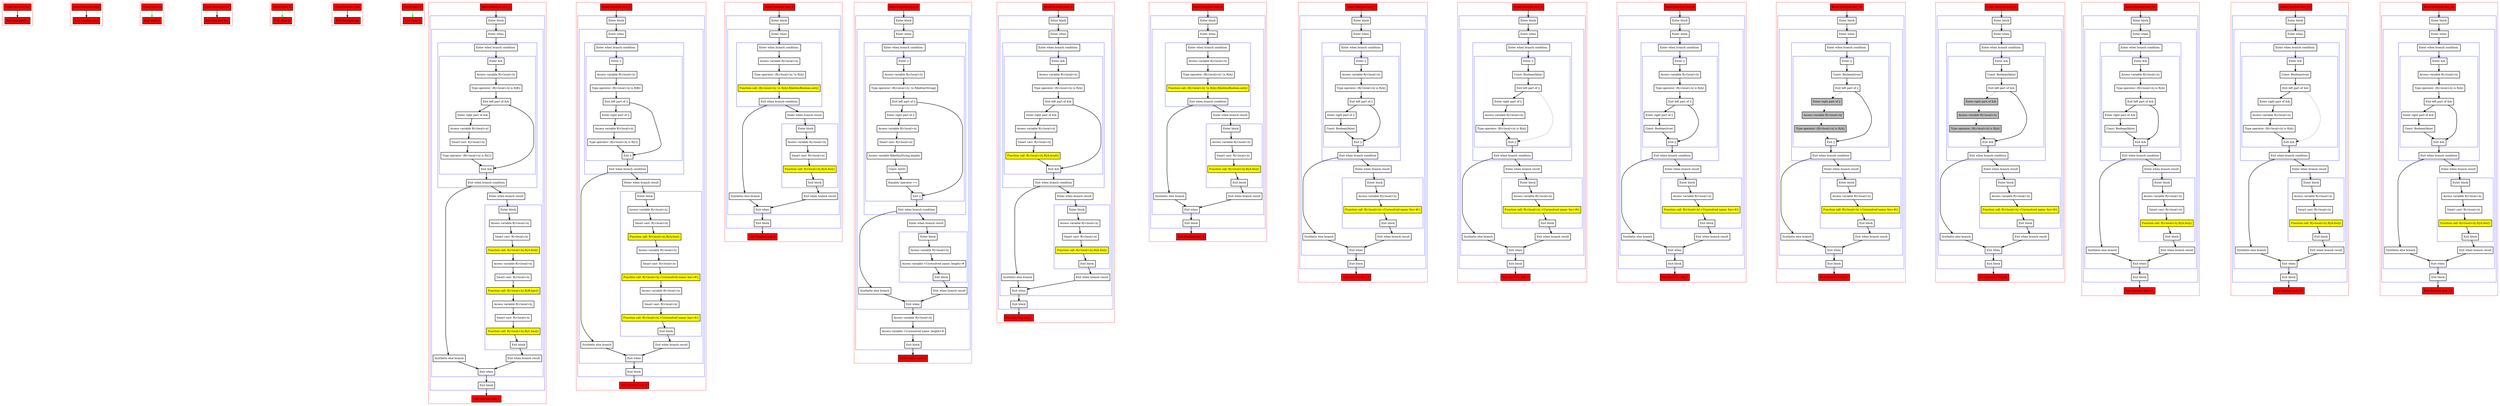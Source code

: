 digraph booleanOperators_kt {
    graph [nodesep=3]
    node [shape=box penwidth=2]
    edge [penwidth=2]

    subgraph cluster_0 {
        color=red
        0 [label="Enter function foo" style="filled" fillcolor=red];
        1 [label="Exit function foo" style="filled" fillcolor=red];
    }
    0 -> {1};

    subgraph cluster_1 {
        color=red
        2 [label="Enter function bool" style="filled" fillcolor=red];
        3 [label="Exit function bool" style="filled" fillcolor=red];
    }
    2 -> {3};

    subgraph cluster_2 {
        color=red
        4 [label="Enter class A" style="filled" fillcolor=red];
        5 [label="Exit class A" style="filled" fillcolor=red];
    }
    4 -> {5} [color=green];

    subgraph cluster_3 {
        color=red
        6 [label="Enter function bar" style="filled" fillcolor=red];
        7 [label="Exit function bar" style="filled" fillcolor=red];
    }
    6 -> {7};

    subgraph cluster_4 {
        color=red
        8 [label="Enter class B" style="filled" fillcolor=red];
        9 [label="Exit class B" style="filled" fillcolor=red];
    }
    8 -> {9} [color=green];

    subgraph cluster_5 {
        color=red
        10 [label="Enter function baz" style="filled" fillcolor=red];
        11 [label="Exit function baz" style="filled" fillcolor=red];
    }
    10 -> {11};

    subgraph cluster_6 {
        color=red
        12 [label="Enter class C" style="filled" fillcolor=red];
        13 [label="Exit class C" style="filled" fillcolor=red];
    }
    12 -> {13} [color=green];

    subgraph cluster_7 {
        color=red
        14 [label="Enter function test_1" style="filled" fillcolor=red];
        subgraph cluster_8 {
            color=blue
            15 [label="Enter block"];
            subgraph cluster_9 {
                color=blue
                16 [label="Enter when"];
                subgraph cluster_10 {
                    color=blue
                    17 [label="Enter when branch condition "];
                    subgraph cluster_11 {
                        color=blue
                        18 [label="Enter &&"];
                        19 [label="Access variable R|<local>/x|"];
                        20 [label="Type operator: (R|<local>/x| is R|B|)"];
                        21 [label="Exit left part of &&"];
                        22 [label="Enter right part of &&"];
                        23 [label="Access variable R|<local>/x|"];
                        24 [label="Smart cast: R|<local>/x|"];
                        25 [label="Type operator: (R|<local>/x| is R|C|)"];
                        26 [label="Exit &&"];
                    }
                    27 [label="Exit when branch condition"];
                }
                28 [label="Synthetic else branch"];
                29 [label="Enter when branch result"];
                subgraph cluster_12 {
                    color=blue
                    30 [label="Enter block"];
                    31 [label="Access variable R|<local>/x|"];
                    32 [label="Smart cast: R|<local>/x|"];
                    33 [label="Function call: R|<local>/x|.R|/A.foo|()" style="filled" fillcolor=yellow];
                    34 [label="Access variable R|<local>/x|"];
                    35 [label="Smart cast: R|<local>/x|"];
                    36 [label="Function call: R|<local>/x|.R|/B.bar|()" style="filled" fillcolor=yellow];
                    37 [label="Access variable R|<local>/x|"];
                    38 [label="Smart cast: R|<local>/x|"];
                    39 [label="Function call: R|<local>/x|.R|/C.baz|()" style="filled" fillcolor=yellow];
                    40 [label="Exit block"];
                }
                41 [label="Exit when branch result"];
                42 [label="Exit when"];
            }
            43 [label="Exit block"];
        }
        44 [label="Exit function test_1" style="filled" fillcolor=red];
    }
    14 -> {15};
    15 -> {16};
    16 -> {17};
    17 -> {18};
    18 -> {19};
    19 -> {20};
    20 -> {21};
    21 -> {26 22};
    22 -> {23};
    23 -> {24};
    24 -> {25};
    25 -> {26};
    26 -> {27};
    27 -> {29 28};
    28 -> {42};
    29 -> {30};
    30 -> {31};
    31 -> {32};
    32 -> {33};
    33 -> {34};
    34 -> {35};
    35 -> {36};
    36 -> {37};
    37 -> {38};
    38 -> {39};
    39 -> {40};
    40 -> {41};
    41 -> {42};
    42 -> {43};
    43 -> {44};

    subgraph cluster_13 {
        color=red
        45 [label="Enter function test_2" style="filled" fillcolor=red];
        subgraph cluster_14 {
            color=blue
            46 [label="Enter block"];
            subgraph cluster_15 {
                color=blue
                47 [label="Enter when"];
                subgraph cluster_16 {
                    color=blue
                    48 [label="Enter when branch condition "];
                    subgraph cluster_17 {
                        color=blue
                        49 [label="Enter ||"];
                        50 [label="Access variable R|<local>/x|"];
                        51 [label="Type operator: (R|<local>/x| is R|B|)"];
                        52 [label="Exit left part of ||"];
                        53 [label="Enter right part of ||"];
                        54 [label="Access variable R|<local>/x|"];
                        55 [label="Type operator: (R|<local>/x| is R|C|)"];
                        56 [label="Exit ||"];
                    }
                    57 [label="Exit when branch condition"];
                }
                58 [label="Synthetic else branch"];
                59 [label="Enter when branch result"];
                subgraph cluster_18 {
                    color=blue
                    60 [label="Enter block"];
                    61 [label="Access variable R|<local>/x|"];
                    62 [label="Smart cast: R|<local>/x|"];
                    63 [label="Function call: R|<local>/x|.R|/A.foo|()" style="filled" fillcolor=yellow];
                    64 [label="Access variable R|<local>/x|"];
                    65 [label="Smart cast: R|<local>/x|"];
                    66 [label="Function call: R|<local>/x|.<Unresolved name: bar>#()" style="filled" fillcolor=yellow];
                    67 [label="Access variable R|<local>/x|"];
                    68 [label="Smart cast: R|<local>/x|"];
                    69 [label="Function call: R|<local>/x|.<Unresolved name: baz>#()" style="filled" fillcolor=yellow];
                    70 [label="Exit block"];
                }
                71 [label="Exit when branch result"];
                72 [label="Exit when"];
            }
            73 [label="Exit block"];
        }
        74 [label="Exit function test_2" style="filled" fillcolor=red];
    }
    45 -> {46};
    46 -> {47};
    47 -> {48};
    48 -> {49};
    49 -> {50};
    50 -> {51};
    51 -> {52};
    52 -> {56 53};
    53 -> {54};
    54 -> {55};
    55 -> {56};
    56 -> {57};
    57 -> {59 58};
    58 -> {72};
    59 -> {60};
    60 -> {61};
    61 -> {62};
    62 -> {63};
    63 -> {64};
    64 -> {65};
    65 -> {66};
    66 -> {67};
    67 -> {68};
    68 -> {69};
    69 -> {70};
    70 -> {71};
    71 -> {72};
    72 -> {73};
    73 -> {74};

    subgraph cluster_19 {
        color=red
        75 [label="Enter function test_3" style="filled" fillcolor=red];
        subgraph cluster_20 {
            color=blue
            76 [label="Enter block"];
            subgraph cluster_21 {
                color=blue
                77 [label="Enter when"];
                subgraph cluster_22 {
                    color=blue
                    78 [label="Enter when branch condition "];
                    79 [label="Access variable R|<local>/x|"];
                    80 [label="Type operator: (R|<local>/x| !is R|A|)"];
                    81 [label="Function call: (R|<local>/x| !is R|A|).R|kotlin/Boolean.not|()" style="filled" fillcolor=yellow];
                    82 [label="Exit when branch condition"];
                }
                83 [label="Synthetic else branch"];
                84 [label="Enter when branch result"];
                subgraph cluster_23 {
                    color=blue
                    85 [label="Enter block"];
                    86 [label="Access variable R|<local>/x|"];
                    87 [label="Smart cast: R|<local>/x|"];
                    88 [label="Function call: R|<local>/x|.R|/A.foo|()" style="filled" fillcolor=yellow];
                    89 [label="Exit block"];
                }
                90 [label="Exit when branch result"];
                91 [label="Exit when"];
            }
            92 [label="Exit block"];
        }
        93 [label="Exit function test_3" style="filled" fillcolor=red];
    }
    75 -> {76};
    76 -> {77};
    77 -> {78};
    78 -> {79};
    79 -> {80};
    80 -> {81};
    81 -> {82};
    82 -> {84 83};
    83 -> {91};
    84 -> {85};
    85 -> {86};
    86 -> {87};
    87 -> {88};
    88 -> {89};
    89 -> {90};
    90 -> {91};
    91 -> {92};
    92 -> {93};

    subgraph cluster_24 {
        color=red
        94 [label="Enter function test_4" style="filled" fillcolor=red];
        subgraph cluster_25 {
            color=blue
            95 [label="Enter block"];
            subgraph cluster_26 {
                color=blue
                96 [label="Enter when"];
                subgraph cluster_27 {
                    color=blue
                    97 [label="Enter when branch condition "];
                    subgraph cluster_28 {
                        color=blue
                        98 [label="Enter ||"];
                        99 [label="Access variable R|<local>/x|"];
                        100 [label="Type operator: (R|<local>/x| !is R|kotlin/String|)"];
                        101 [label="Exit left part of ||"];
                        102 [label="Enter right part of ||"];
                        103 [label="Access variable R|<local>/x|"];
                        104 [label="Smart cast: R|<local>/x|"];
                        105 [label="Access variable R|kotlin/String.length|"];
                        106 [label="Const: Int(0)"];
                        107 [label="Equality operator =="];
                        108 [label="Exit ||"];
                    }
                    109 [label="Exit when branch condition"];
                }
                110 [label="Synthetic else branch"];
                111 [label="Enter when branch result"];
                subgraph cluster_29 {
                    color=blue
                    112 [label="Enter block"];
                    113 [label="Access variable R|<local>/x|"];
                    114 [label="Access variable <Unresolved name: length>#"];
                    115 [label="Exit block"];
                }
                116 [label="Exit when branch result"];
                117 [label="Exit when"];
            }
            118 [label="Access variable R|<local>/x|"];
            119 [label="Access variable <Unresolved name: length>#"];
            120 [label="Exit block"];
        }
        121 [label="Exit function test_4" style="filled" fillcolor=red];
    }
    94 -> {95};
    95 -> {96};
    96 -> {97};
    97 -> {98};
    98 -> {99};
    99 -> {100};
    100 -> {101};
    101 -> {108 102};
    102 -> {103};
    103 -> {104};
    104 -> {105};
    105 -> {106};
    106 -> {107};
    107 -> {108};
    108 -> {109};
    109 -> {111 110};
    110 -> {117};
    111 -> {112};
    112 -> {113};
    113 -> {114};
    114 -> {115};
    115 -> {116};
    116 -> {117};
    117 -> {118};
    118 -> {119};
    119 -> {120};
    120 -> {121};

    subgraph cluster_30 {
        color=red
        122 [label="Enter function test_5" style="filled" fillcolor=red];
        subgraph cluster_31 {
            color=blue
            123 [label="Enter block"];
            subgraph cluster_32 {
                color=blue
                124 [label="Enter when"];
                subgraph cluster_33 {
                    color=blue
                    125 [label="Enter when branch condition "];
                    subgraph cluster_34 {
                        color=blue
                        126 [label="Enter &&"];
                        127 [label="Access variable R|<local>/x|"];
                        128 [label="Type operator: (R|<local>/x| is R|A|)"];
                        129 [label="Exit left part of &&"];
                        130 [label="Enter right part of &&"];
                        131 [label="Access variable R|<local>/x|"];
                        132 [label="Smart cast: R|<local>/x|"];
                        133 [label="Function call: R|<local>/x|.R|/A.bool|()" style="filled" fillcolor=yellow];
                        134 [label="Exit &&"];
                    }
                    135 [label="Exit when branch condition"];
                }
                136 [label="Synthetic else branch"];
                137 [label="Enter when branch result"];
                subgraph cluster_35 {
                    color=blue
                    138 [label="Enter block"];
                    139 [label="Access variable R|<local>/x|"];
                    140 [label="Smart cast: R|<local>/x|"];
                    141 [label="Function call: R|<local>/x|.R|/A.foo|()" style="filled" fillcolor=yellow];
                    142 [label="Exit block"];
                }
                143 [label="Exit when branch result"];
                144 [label="Exit when"];
            }
            145 [label="Exit block"];
        }
        146 [label="Exit function test_5" style="filled" fillcolor=red];
    }
    122 -> {123};
    123 -> {124};
    124 -> {125};
    125 -> {126};
    126 -> {127};
    127 -> {128};
    128 -> {129};
    129 -> {134 130};
    130 -> {131};
    131 -> {132};
    132 -> {133};
    133 -> {134};
    134 -> {135};
    135 -> {137 136};
    136 -> {144};
    137 -> {138};
    138 -> {139};
    139 -> {140};
    140 -> {141};
    141 -> {142};
    142 -> {143};
    143 -> {144};
    144 -> {145};
    145 -> {146};

    subgraph cluster_36 {
        color=red
        147 [label="Enter function test_6" style="filled" fillcolor=red];
        subgraph cluster_37 {
            color=blue
            148 [label="Enter block"];
            subgraph cluster_38 {
                color=blue
                149 [label="Enter when"];
                subgraph cluster_39 {
                    color=blue
                    150 [label="Enter when branch condition "];
                    151 [label="Access variable R|<local>/x|"];
                    152 [label="Type operator: (R|<local>/x| !is R|A|)"];
                    153 [label="Function call: (R|<local>/x| !is R|A|).R|kotlin/Boolean.not|()" style="filled" fillcolor=yellow];
                    154 [label="Exit when branch condition"];
                }
                155 [label="Synthetic else branch"];
                156 [label="Enter when branch result"];
                subgraph cluster_40 {
                    color=blue
                    157 [label="Enter block"];
                    158 [label="Access variable R|<local>/x|"];
                    159 [label="Smart cast: R|<local>/x|"];
                    160 [label="Function call: R|<local>/x|.R|/A.foo|()" style="filled" fillcolor=yellow];
                    161 [label="Exit block"];
                }
                162 [label="Exit when branch result"];
                163 [label="Exit when"];
            }
            164 [label="Exit block"];
        }
        165 [label="Exit function test_6" style="filled" fillcolor=red];
    }
    147 -> {148};
    148 -> {149};
    149 -> {150};
    150 -> {151};
    151 -> {152};
    152 -> {153};
    153 -> {154};
    154 -> {156 155};
    155 -> {163};
    156 -> {157};
    157 -> {158};
    158 -> {159};
    159 -> {160};
    160 -> {161};
    161 -> {162};
    162 -> {163};
    163 -> {164};
    164 -> {165};

    subgraph cluster_41 {
        color=red
        166 [label="Enter function test_7" style="filled" fillcolor=red];
        subgraph cluster_42 {
            color=blue
            167 [label="Enter block"];
            subgraph cluster_43 {
                color=blue
                168 [label="Enter when"];
                subgraph cluster_44 {
                    color=blue
                    169 [label="Enter when branch condition "];
                    subgraph cluster_45 {
                        color=blue
                        170 [label="Enter ||"];
                        171 [label="Access variable R|<local>/x|"];
                        172 [label="Type operator: (R|<local>/x| is R|A|)"];
                        173 [label="Exit left part of ||"];
                        174 [label="Enter right part of ||"];
                        175 [label="Const: Boolean(false)"];
                        176 [label="Exit ||"];
                    }
                    177 [label="Exit when branch condition"];
                }
                178 [label="Synthetic else branch"];
                179 [label="Enter when branch result"];
                subgraph cluster_46 {
                    color=blue
                    180 [label="Enter block"];
                    181 [label="Access variable R|<local>/x|"];
                    182 [label="Function call: R|<local>/x|.<Unresolved name: foo>#()" style="filled" fillcolor=yellow];
                    183 [label="Exit block"];
                }
                184 [label="Exit when branch result"];
                185 [label="Exit when"];
            }
            186 [label="Exit block"];
        }
        187 [label="Exit function test_7" style="filled" fillcolor=red];
    }
    166 -> {167};
    167 -> {168};
    168 -> {169};
    169 -> {170};
    170 -> {171};
    171 -> {172};
    172 -> {173};
    173 -> {176 174};
    174 -> {175};
    175 -> {176};
    176 -> {177};
    177 -> {179 178};
    178 -> {185};
    179 -> {180};
    180 -> {181};
    181 -> {182};
    182 -> {183};
    183 -> {184};
    184 -> {185};
    185 -> {186};
    186 -> {187};

    subgraph cluster_47 {
        color=red
        188 [label="Enter function test_8" style="filled" fillcolor=red];
        subgraph cluster_48 {
            color=blue
            189 [label="Enter block"];
            subgraph cluster_49 {
                color=blue
                190 [label="Enter when"];
                subgraph cluster_50 {
                    color=blue
                    191 [label="Enter when branch condition "];
                    subgraph cluster_51 {
                        color=blue
                        192 [label="Enter ||"];
                        193 [label="Const: Boolean(false)"];
                        194 [label="Exit left part of ||"];
                        195 [label="Enter right part of ||"];
                        196 [label="Access variable R|<local>/x|"];
                        197 [label="Type operator: (R|<local>/x| is R|A|)"];
                        198 [label="Exit ||"];
                    }
                    199 [label="Exit when branch condition"];
                }
                200 [label="Synthetic else branch"];
                201 [label="Enter when branch result"];
                subgraph cluster_52 {
                    color=blue
                    202 [label="Enter block"];
                    203 [label="Access variable R|<local>/x|"];
                    204 [label="Function call: R|<local>/x|.<Unresolved name: foo>#()" style="filled" fillcolor=yellow];
                    205 [label="Exit block"];
                }
                206 [label="Exit when branch result"];
                207 [label="Exit when"];
            }
            208 [label="Exit block"];
        }
        209 [label="Exit function test_8" style="filled" fillcolor=red];
    }
    188 -> {189};
    189 -> {190};
    190 -> {191};
    191 -> {192};
    192 -> {193};
    193 -> {194};
    194 -> {195};
    194 -> {198} [style=dotted];
    195 -> {196};
    196 -> {197};
    197 -> {198};
    198 -> {199};
    199 -> {201 200};
    200 -> {207};
    201 -> {202};
    202 -> {203};
    203 -> {204};
    204 -> {205};
    205 -> {206};
    206 -> {207};
    207 -> {208};
    208 -> {209};

    subgraph cluster_53 {
        color=red
        210 [label="Enter function test_9" style="filled" fillcolor=red];
        subgraph cluster_54 {
            color=blue
            211 [label="Enter block"];
            subgraph cluster_55 {
                color=blue
                212 [label="Enter when"];
                subgraph cluster_56 {
                    color=blue
                    213 [label="Enter when branch condition "];
                    subgraph cluster_57 {
                        color=blue
                        214 [label="Enter ||"];
                        215 [label="Access variable R|<local>/x|"];
                        216 [label="Type operator: (R|<local>/x| is R|A|)"];
                        217 [label="Exit left part of ||"];
                        218 [label="Enter right part of ||"];
                        219 [label="Const: Boolean(true)"];
                        220 [label="Exit ||"];
                    }
                    221 [label="Exit when branch condition"];
                }
                222 [label="Synthetic else branch"];
                223 [label="Enter when branch result"];
                subgraph cluster_58 {
                    color=blue
                    224 [label="Enter block"];
                    225 [label="Access variable R|<local>/x|"];
                    226 [label="Function call: R|<local>/x|.<Unresolved name: foo>#()" style="filled" fillcolor=yellow];
                    227 [label="Exit block"];
                }
                228 [label="Exit when branch result"];
                229 [label="Exit when"];
            }
            230 [label="Exit block"];
        }
        231 [label="Exit function test_9" style="filled" fillcolor=red];
    }
    210 -> {211};
    211 -> {212};
    212 -> {213};
    213 -> {214};
    214 -> {215};
    215 -> {216};
    216 -> {217};
    217 -> {220 218};
    218 -> {219};
    219 -> {220};
    220 -> {221};
    221 -> {223 222};
    222 -> {229};
    223 -> {224};
    224 -> {225};
    225 -> {226};
    226 -> {227};
    227 -> {228};
    228 -> {229};
    229 -> {230};
    230 -> {231};

    subgraph cluster_59 {
        color=red
        232 [label="Enter function test_10" style="filled" fillcolor=red];
        subgraph cluster_60 {
            color=blue
            233 [label="Enter block"];
            subgraph cluster_61 {
                color=blue
                234 [label="Enter when"];
                subgraph cluster_62 {
                    color=blue
                    235 [label="Enter when branch condition "];
                    subgraph cluster_63 {
                        color=blue
                        236 [label="Enter ||"];
                        237 [label="Const: Boolean(true)"];
                        238 [label="Exit left part of ||"];
                        239 [label="Enter right part of ||" style="filled" fillcolor=gray];
                        240 [label="Access variable R|<local>/x|" style="filled" fillcolor=gray];
                        241 [label="Type operator: (R|<local>/x| is R|A|)" style="filled" fillcolor=gray];
                        242 [label="Exit ||"];
                    }
                    243 [label="Exit when branch condition"];
                }
                244 [label="Synthetic else branch"];
                245 [label="Enter when branch result"];
                subgraph cluster_64 {
                    color=blue
                    246 [label="Enter block"];
                    247 [label="Access variable R|<local>/x|"];
                    248 [label="Function call: R|<local>/x|.<Unresolved name: foo>#()" style="filled" fillcolor=yellow];
                    249 [label="Exit block"];
                }
                250 [label="Exit when branch result"];
                251 [label="Exit when"];
            }
            252 [label="Exit block"];
        }
        253 [label="Exit function test_10" style="filled" fillcolor=red];
    }
    232 -> {233};
    233 -> {234};
    234 -> {235};
    235 -> {236};
    236 -> {237};
    237 -> {238};
    238 -> {242};
    238 -> {239} [style=dotted];
    239 -> {240} [style=dotted];
    240 -> {241} [style=dotted];
    241 -> {242} [style=dotted];
    242 -> {243};
    243 -> {245 244};
    244 -> {251};
    245 -> {246};
    246 -> {247};
    247 -> {248};
    248 -> {249};
    249 -> {250};
    250 -> {251};
    251 -> {252};
    252 -> {253};

    subgraph cluster_65 {
        color=red
        254 [label="Enter function test_11" style="filled" fillcolor=red];
        subgraph cluster_66 {
            color=blue
            255 [label="Enter block"];
            subgraph cluster_67 {
                color=blue
                256 [label="Enter when"];
                subgraph cluster_68 {
                    color=blue
                    257 [label="Enter when branch condition "];
                    subgraph cluster_69 {
                        color=blue
                        258 [label="Enter &&"];
                        259 [label="Const: Boolean(false)"];
                        260 [label="Exit left part of &&"];
                        261 [label="Enter right part of &&" style="filled" fillcolor=gray];
                        262 [label="Access variable R|<local>/x|" style="filled" fillcolor=gray];
                        263 [label="Type operator: (R|<local>/x| is R|A|)" style="filled" fillcolor=gray];
                        264 [label="Exit &&"];
                    }
                    265 [label="Exit when branch condition"];
                }
                266 [label="Synthetic else branch"];
                267 [label="Enter when branch result"];
                subgraph cluster_70 {
                    color=blue
                    268 [label="Enter block"];
                    269 [label="Access variable R|<local>/x|"];
                    270 [label="Function call: R|<local>/x|.<Unresolved name: foo>#()" style="filled" fillcolor=yellow];
                    271 [label="Exit block"];
                }
                272 [label="Exit when branch result"];
                273 [label="Exit when"];
            }
            274 [label="Exit block"];
        }
        275 [label="Exit function test_11" style="filled" fillcolor=red];
    }
    254 -> {255};
    255 -> {256};
    256 -> {257};
    257 -> {258};
    258 -> {259};
    259 -> {260};
    260 -> {264};
    260 -> {261} [style=dotted];
    261 -> {262} [style=dotted];
    262 -> {263} [style=dotted];
    263 -> {264} [style=dotted];
    264 -> {265};
    265 -> {267 266};
    266 -> {273};
    267 -> {268};
    268 -> {269};
    269 -> {270};
    270 -> {271};
    271 -> {272};
    272 -> {273};
    273 -> {274};
    274 -> {275};

    subgraph cluster_71 {
        color=red
        276 [label="Enter function test_12" style="filled" fillcolor=red];
        subgraph cluster_72 {
            color=blue
            277 [label="Enter block"];
            subgraph cluster_73 {
                color=blue
                278 [label="Enter when"];
                subgraph cluster_74 {
                    color=blue
                    279 [label="Enter when branch condition "];
                    subgraph cluster_75 {
                        color=blue
                        280 [label="Enter &&"];
                        281 [label="Access variable R|<local>/x|"];
                        282 [label="Type operator: (R|<local>/x| is R|A|)"];
                        283 [label="Exit left part of &&"];
                        284 [label="Enter right part of &&"];
                        285 [label="Const: Boolean(false)"];
                        286 [label="Exit &&"];
                    }
                    287 [label="Exit when branch condition"];
                }
                288 [label="Synthetic else branch"];
                289 [label="Enter when branch result"];
                subgraph cluster_76 {
                    color=blue
                    290 [label="Enter block"];
                    291 [label="Access variable R|<local>/x|"];
                    292 [label="Smart cast: R|<local>/x|"];
                    293 [label="Function call: R|<local>/x|.R|/A.foo|()" style="filled" fillcolor=yellow];
                    294 [label="Exit block"];
                }
                295 [label="Exit when branch result"];
                296 [label="Exit when"];
            }
            297 [label="Exit block"];
        }
        298 [label="Exit function test_12" style="filled" fillcolor=red];
    }
    276 -> {277};
    277 -> {278};
    278 -> {279};
    279 -> {280};
    280 -> {281};
    281 -> {282};
    282 -> {283};
    283 -> {286 284};
    284 -> {285};
    285 -> {286};
    286 -> {287};
    287 -> {289 288};
    288 -> {296};
    289 -> {290};
    290 -> {291};
    291 -> {292};
    292 -> {293};
    293 -> {294};
    294 -> {295};
    295 -> {296};
    296 -> {297};
    297 -> {298};

    subgraph cluster_77 {
        color=red
        299 [label="Enter function test_13" style="filled" fillcolor=red];
        subgraph cluster_78 {
            color=blue
            300 [label="Enter block"];
            subgraph cluster_79 {
                color=blue
                301 [label="Enter when"];
                subgraph cluster_80 {
                    color=blue
                    302 [label="Enter when branch condition "];
                    subgraph cluster_81 {
                        color=blue
                        303 [label="Enter &&"];
                        304 [label="Const: Boolean(true)"];
                        305 [label="Exit left part of &&"];
                        306 [label="Enter right part of &&"];
                        307 [label="Access variable R|<local>/x|"];
                        308 [label="Type operator: (R|<local>/x| is R|A|)"];
                        309 [label="Exit &&"];
                    }
                    310 [label="Exit when branch condition"];
                }
                311 [label="Synthetic else branch"];
                312 [label="Enter when branch result"];
                subgraph cluster_82 {
                    color=blue
                    313 [label="Enter block"];
                    314 [label="Access variable R|<local>/x|"];
                    315 [label="Smart cast: R|<local>/x|"];
                    316 [label="Function call: R|<local>/x|.R|/A.foo|()" style="filled" fillcolor=yellow];
                    317 [label="Exit block"];
                }
                318 [label="Exit when branch result"];
                319 [label="Exit when"];
            }
            320 [label="Exit block"];
        }
        321 [label="Exit function test_13" style="filled" fillcolor=red];
    }
    299 -> {300};
    300 -> {301};
    301 -> {302};
    302 -> {303};
    303 -> {304};
    304 -> {305};
    305 -> {306};
    305 -> {309} [style=dotted];
    306 -> {307};
    307 -> {308};
    308 -> {309};
    309 -> {310};
    310 -> {312 311};
    311 -> {319};
    312 -> {313};
    313 -> {314};
    314 -> {315};
    315 -> {316};
    316 -> {317};
    317 -> {318};
    318 -> {319};
    319 -> {320};
    320 -> {321};

    subgraph cluster_83 {
        color=red
        322 [label="Enter function test_14" style="filled" fillcolor=red];
        subgraph cluster_84 {
            color=blue
            323 [label="Enter block"];
            subgraph cluster_85 {
                color=blue
                324 [label="Enter when"];
                subgraph cluster_86 {
                    color=blue
                    325 [label="Enter when branch condition "];
                    subgraph cluster_87 {
                        color=blue
                        326 [label="Enter &&"];
                        327 [label="Access variable R|<local>/x|"];
                        328 [label="Type operator: (R|<local>/x| is R|A|)"];
                        329 [label="Exit left part of &&"];
                        330 [label="Enter right part of &&"];
                        331 [label="Const: Boolean(false)"];
                        332 [label="Exit &&"];
                    }
                    333 [label="Exit when branch condition"];
                }
                334 [label="Synthetic else branch"];
                335 [label="Enter when branch result"];
                subgraph cluster_88 {
                    color=blue
                    336 [label="Enter block"];
                    337 [label="Access variable R|<local>/x|"];
                    338 [label="Smart cast: R|<local>/x|"];
                    339 [label="Function call: R|<local>/x|.R|/A.foo|()" style="filled" fillcolor=yellow];
                    340 [label="Exit block"];
                }
                341 [label="Exit when branch result"];
                342 [label="Exit when"];
            }
            343 [label="Exit block"];
        }
        344 [label="Exit function test_14" style="filled" fillcolor=red];
    }
    322 -> {323};
    323 -> {324};
    324 -> {325};
    325 -> {326};
    326 -> {327};
    327 -> {328};
    328 -> {329};
    329 -> {332 330};
    330 -> {331};
    331 -> {332};
    332 -> {333};
    333 -> {335 334};
    334 -> {342};
    335 -> {336};
    336 -> {337};
    337 -> {338};
    338 -> {339};
    339 -> {340};
    340 -> {341};
    341 -> {342};
    342 -> {343};
    343 -> {344};

}
